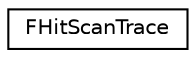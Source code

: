 digraph "Graphical Class Hierarchy"
{
 // LATEX_PDF_SIZE
  edge [fontname="Helvetica",fontsize="10",labelfontname="Helvetica",labelfontsize="10"];
  node [fontname="Helvetica",fontsize="10",shape=record];
  rankdir="LR";
  Node0 [label="FHitScanTrace",height=0.2,width=0.4,color="black", fillcolor="white", style="filled",URL="$struct_f_hit_scan_trace.html",tooltip=" "];
}
